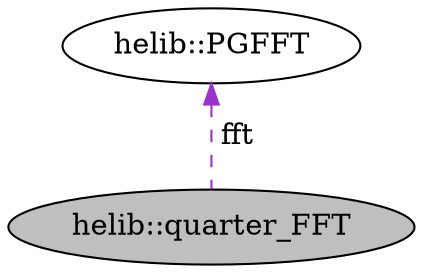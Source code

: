 digraph "helib::quarter_FFT"
{
  N1 [label="helib::quarter_FFT",color="black", fillcolor="grey75", style="filled", fontcolor="black"];
  N2 -> N1 [dir="back",color="darkorchid3",style="dashed",label=" fft" ];
  N2 [label="helib::PGFFT",color="black", fillcolor="white", style="filled"];
}

